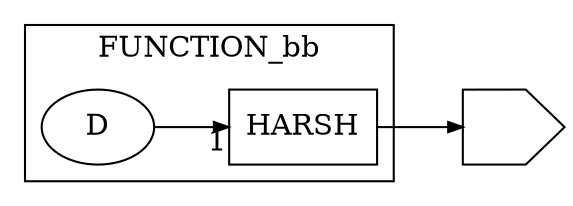 digraph G {
rankdir = LR;
edge [arrowsize=0.7];
edge [arrowtail="none"];

aa2 [shape=house,orientation=270,label=""];
{rank="max";aa2;}


subgraph cluster0{
node [shape=box];
label = "FUNCTION_bb";
color = hot_pink;
fontcolor = hot_pink;


op3 [label="HARSH"];
op3 ->aa2;
aa4 [label="D", shape=ellipse];
aa4 -> op3 [headlabel="1"];
{rank="min";aa4;}

}}
